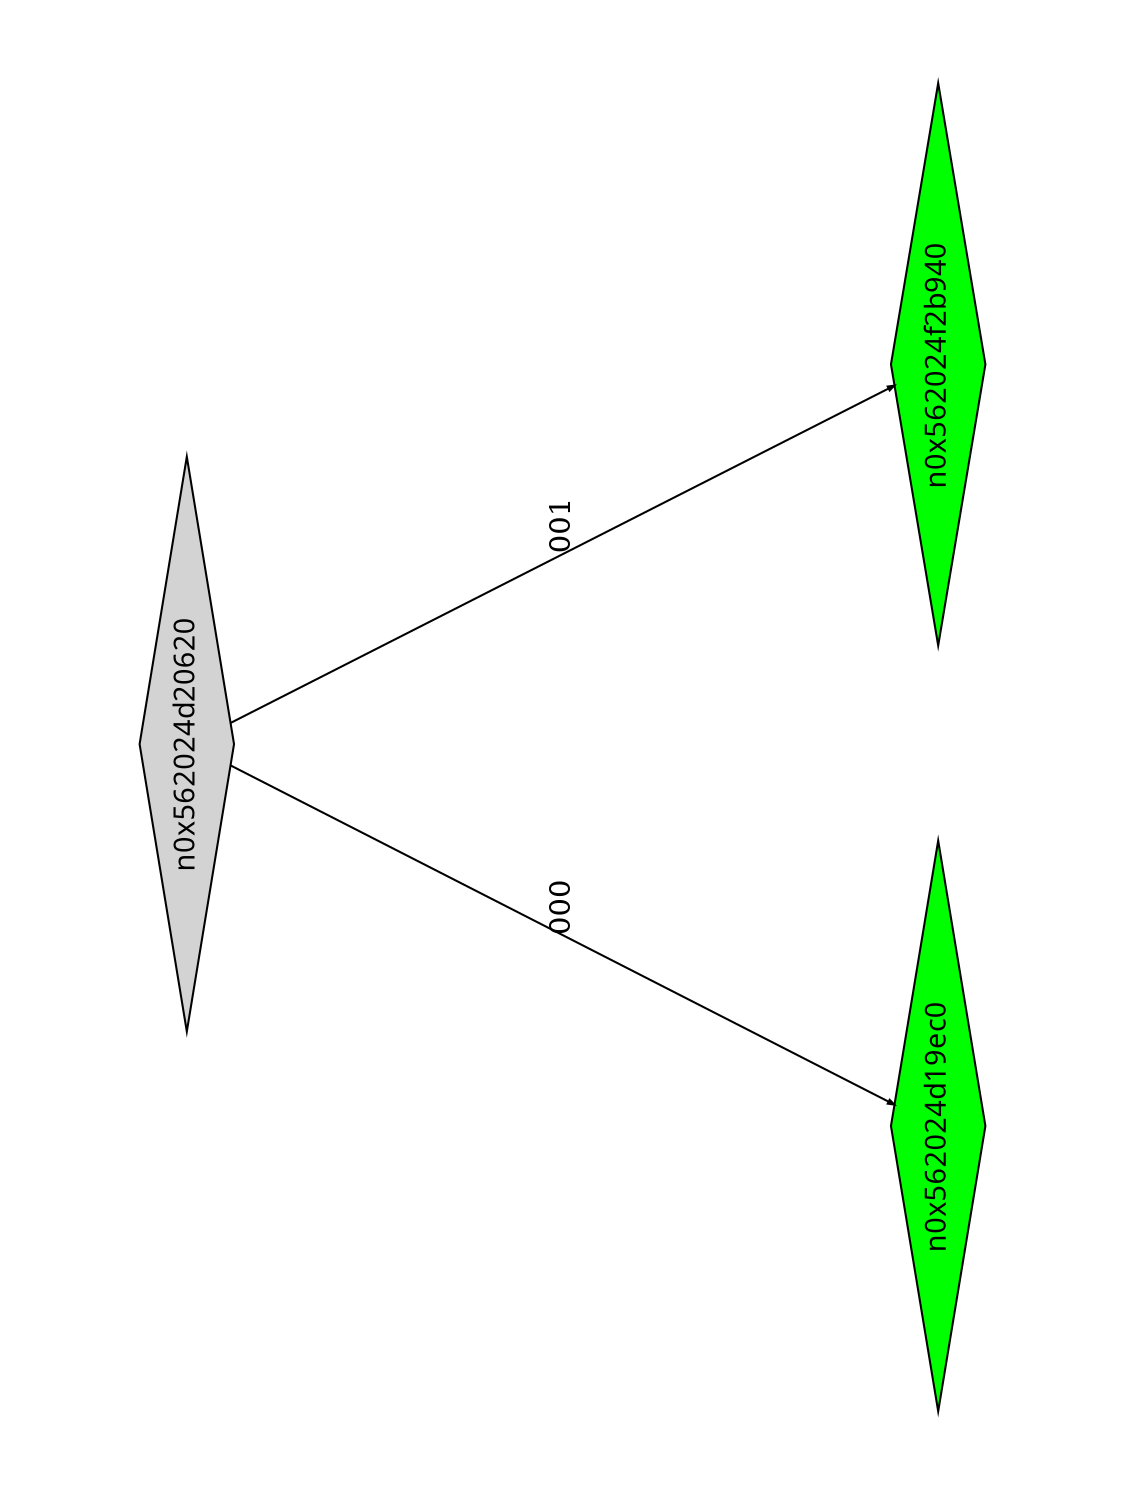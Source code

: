 digraph G {
	size="10,7.5";
	ratio=fill;
	rotate=90;
	center = "true";
	node [style="filled",width=.1,height=.1,fontname="Terminus"]
	edge [arrowsize=.3]
	n0x562024d20620 [shape=diamond];
	n0x562024d20620 -> n0x562024d19ec0 [label=000];
	n0x562024d20620 -> n0x562024f2b940 [label=001];
	n0x562024f2b940 [shape=diamond,fillcolor=green];
	n0x562024d19ec0 [shape=diamond,fillcolor=green];
}
